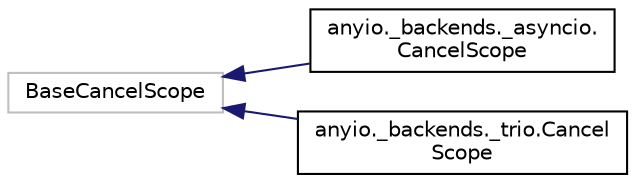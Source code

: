 digraph "Graphical Class Hierarchy"
{
 // LATEX_PDF_SIZE
  edge [fontname="Helvetica",fontsize="10",labelfontname="Helvetica",labelfontsize="10"];
  node [fontname="Helvetica",fontsize="10",shape=record];
  rankdir="LR";
  Node2156 [label="BaseCancelScope",height=0.2,width=0.4,color="grey75", fillcolor="white", style="filled",tooltip=" "];
  Node2156 -> Node0 [dir="back",color="midnightblue",fontsize="10",style="solid",fontname="Helvetica"];
  Node0 [label="anyio._backends._asyncio.\lCancelScope",height=0.2,width=0.4,color="black", fillcolor="white", style="filled",URL="$classanyio_1_1__backends_1_1__asyncio_1_1CancelScope.html",tooltip=" "];
  Node2156 -> Node2158 [dir="back",color="midnightblue",fontsize="10",style="solid",fontname="Helvetica"];
  Node2158 [label="anyio._backends._trio.Cancel\lScope",height=0.2,width=0.4,color="black", fillcolor="white", style="filled",URL="$classanyio_1_1__backends_1_1__trio_1_1CancelScope.html",tooltip=" "];
}

